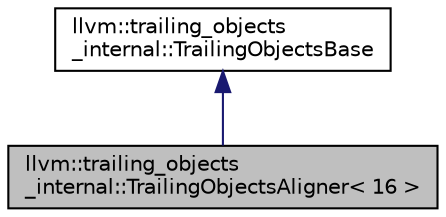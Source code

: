 digraph "llvm::trailing_objects_internal::TrailingObjectsAligner&lt; 16 &gt;"
{
 // LATEX_PDF_SIZE
  bgcolor="transparent";
  edge [fontname="Helvetica",fontsize="10",labelfontname="Helvetica",labelfontsize="10"];
  node [fontname="Helvetica",fontsize="10",shape="box"];
  Node1 [label="llvm::trailing_objects\l_internal::TrailingObjectsAligner\< 16 \>",height=0.2,width=0.4,color="black", fillcolor="grey75", style="filled", fontcolor="black",tooltip=" "];
  Node2 -> Node1 [dir="back",color="midnightblue",fontsize="10",style="solid",fontname="Helvetica"];
  Node2 [label="llvm::trailing_objects\l_internal::TrailingObjectsBase",height=0.2,width=0.4,color="black",URL="$classllvm_1_1trailing__objects__internal_1_1TrailingObjectsBase.html",tooltip="The base class for TrailingObjects* classes."];
}
